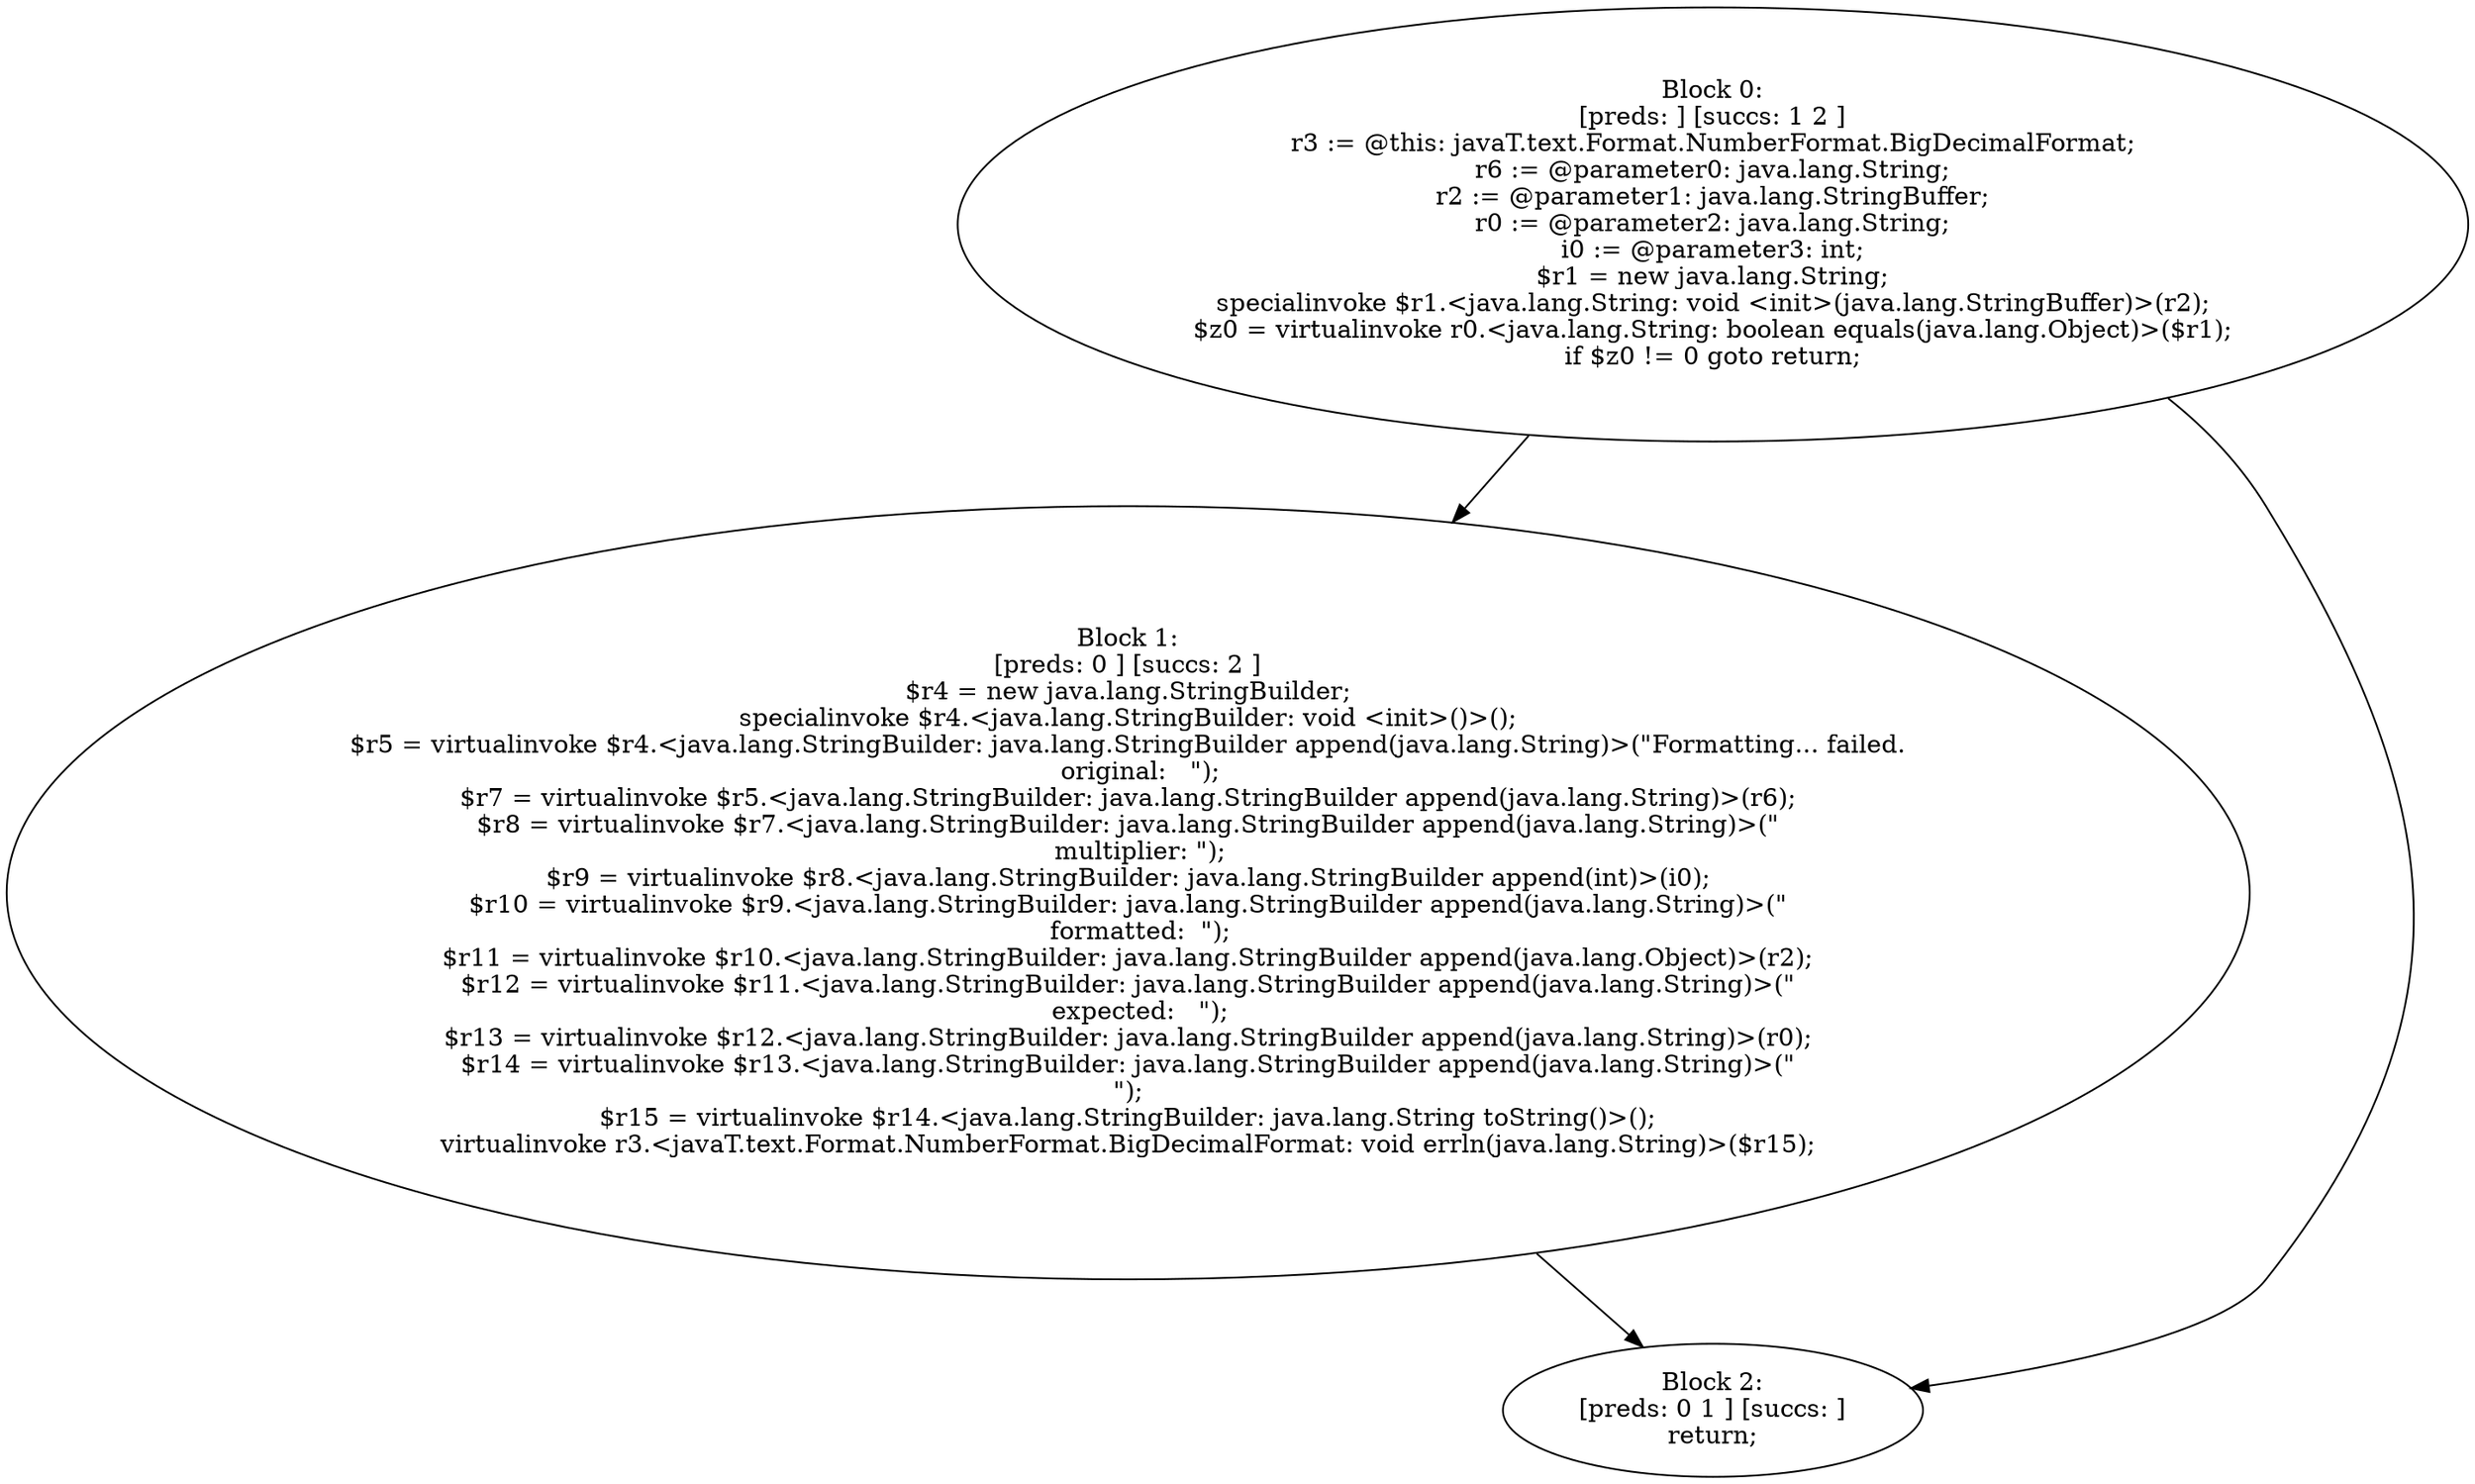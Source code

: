 digraph "unitGraph" {
    "Block 0:
[preds: ] [succs: 1 2 ]
r3 := @this: javaT.text.Format.NumberFormat.BigDecimalFormat;
r6 := @parameter0: java.lang.String;
r2 := @parameter1: java.lang.StringBuffer;
r0 := @parameter2: java.lang.String;
i0 := @parameter3: int;
$r1 = new java.lang.String;
specialinvoke $r1.<java.lang.String: void <init>(java.lang.StringBuffer)>(r2);
$z0 = virtualinvoke r0.<java.lang.String: boolean equals(java.lang.Object)>($r1);
if $z0 != 0 goto return;
"
    "Block 1:
[preds: 0 ] [succs: 2 ]
$r4 = new java.lang.StringBuilder;
specialinvoke $r4.<java.lang.StringBuilder: void <init>()>();
$r5 = virtualinvoke $r4.<java.lang.StringBuilder: java.lang.StringBuilder append(java.lang.String)>(\"Formatting... failed.\n   original:   \");
$r7 = virtualinvoke $r5.<java.lang.StringBuilder: java.lang.StringBuilder append(java.lang.String)>(r6);
$r8 = virtualinvoke $r7.<java.lang.StringBuilder: java.lang.StringBuilder append(java.lang.String)>(\"\n   multiplier: \");
$r9 = virtualinvoke $r8.<java.lang.StringBuilder: java.lang.StringBuilder append(int)>(i0);
$r10 = virtualinvoke $r9.<java.lang.StringBuilder: java.lang.StringBuilder append(java.lang.String)>(\"\n   formatted:  \");
$r11 = virtualinvoke $r10.<java.lang.StringBuilder: java.lang.StringBuilder append(java.lang.Object)>(r2);
$r12 = virtualinvoke $r11.<java.lang.StringBuilder: java.lang.StringBuilder append(java.lang.String)>(\"\n   expected:   \");
$r13 = virtualinvoke $r12.<java.lang.StringBuilder: java.lang.StringBuilder append(java.lang.String)>(r0);
$r14 = virtualinvoke $r13.<java.lang.StringBuilder: java.lang.StringBuilder append(java.lang.String)>(\"\n\");
$r15 = virtualinvoke $r14.<java.lang.StringBuilder: java.lang.String toString()>();
virtualinvoke r3.<javaT.text.Format.NumberFormat.BigDecimalFormat: void errln(java.lang.String)>($r15);
"
    "Block 2:
[preds: 0 1 ] [succs: ]
return;
"
    "Block 0:
[preds: ] [succs: 1 2 ]
r3 := @this: javaT.text.Format.NumberFormat.BigDecimalFormat;
r6 := @parameter0: java.lang.String;
r2 := @parameter1: java.lang.StringBuffer;
r0 := @parameter2: java.lang.String;
i0 := @parameter3: int;
$r1 = new java.lang.String;
specialinvoke $r1.<java.lang.String: void <init>(java.lang.StringBuffer)>(r2);
$z0 = virtualinvoke r0.<java.lang.String: boolean equals(java.lang.Object)>($r1);
if $z0 != 0 goto return;
"->"Block 1:
[preds: 0 ] [succs: 2 ]
$r4 = new java.lang.StringBuilder;
specialinvoke $r4.<java.lang.StringBuilder: void <init>()>();
$r5 = virtualinvoke $r4.<java.lang.StringBuilder: java.lang.StringBuilder append(java.lang.String)>(\"Formatting... failed.\n   original:   \");
$r7 = virtualinvoke $r5.<java.lang.StringBuilder: java.lang.StringBuilder append(java.lang.String)>(r6);
$r8 = virtualinvoke $r7.<java.lang.StringBuilder: java.lang.StringBuilder append(java.lang.String)>(\"\n   multiplier: \");
$r9 = virtualinvoke $r8.<java.lang.StringBuilder: java.lang.StringBuilder append(int)>(i0);
$r10 = virtualinvoke $r9.<java.lang.StringBuilder: java.lang.StringBuilder append(java.lang.String)>(\"\n   formatted:  \");
$r11 = virtualinvoke $r10.<java.lang.StringBuilder: java.lang.StringBuilder append(java.lang.Object)>(r2);
$r12 = virtualinvoke $r11.<java.lang.StringBuilder: java.lang.StringBuilder append(java.lang.String)>(\"\n   expected:   \");
$r13 = virtualinvoke $r12.<java.lang.StringBuilder: java.lang.StringBuilder append(java.lang.String)>(r0);
$r14 = virtualinvoke $r13.<java.lang.StringBuilder: java.lang.StringBuilder append(java.lang.String)>(\"\n\");
$r15 = virtualinvoke $r14.<java.lang.StringBuilder: java.lang.String toString()>();
virtualinvoke r3.<javaT.text.Format.NumberFormat.BigDecimalFormat: void errln(java.lang.String)>($r15);
";
    "Block 0:
[preds: ] [succs: 1 2 ]
r3 := @this: javaT.text.Format.NumberFormat.BigDecimalFormat;
r6 := @parameter0: java.lang.String;
r2 := @parameter1: java.lang.StringBuffer;
r0 := @parameter2: java.lang.String;
i0 := @parameter3: int;
$r1 = new java.lang.String;
specialinvoke $r1.<java.lang.String: void <init>(java.lang.StringBuffer)>(r2);
$z0 = virtualinvoke r0.<java.lang.String: boolean equals(java.lang.Object)>($r1);
if $z0 != 0 goto return;
"->"Block 2:
[preds: 0 1 ] [succs: ]
return;
";
    "Block 1:
[preds: 0 ] [succs: 2 ]
$r4 = new java.lang.StringBuilder;
specialinvoke $r4.<java.lang.StringBuilder: void <init>()>();
$r5 = virtualinvoke $r4.<java.lang.StringBuilder: java.lang.StringBuilder append(java.lang.String)>(\"Formatting... failed.\n   original:   \");
$r7 = virtualinvoke $r5.<java.lang.StringBuilder: java.lang.StringBuilder append(java.lang.String)>(r6);
$r8 = virtualinvoke $r7.<java.lang.StringBuilder: java.lang.StringBuilder append(java.lang.String)>(\"\n   multiplier: \");
$r9 = virtualinvoke $r8.<java.lang.StringBuilder: java.lang.StringBuilder append(int)>(i0);
$r10 = virtualinvoke $r9.<java.lang.StringBuilder: java.lang.StringBuilder append(java.lang.String)>(\"\n   formatted:  \");
$r11 = virtualinvoke $r10.<java.lang.StringBuilder: java.lang.StringBuilder append(java.lang.Object)>(r2);
$r12 = virtualinvoke $r11.<java.lang.StringBuilder: java.lang.StringBuilder append(java.lang.String)>(\"\n   expected:   \");
$r13 = virtualinvoke $r12.<java.lang.StringBuilder: java.lang.StringBuilder append(java.lang.String)>(r0);
$r14 = virtualinvoke $r13.<java.lang.StringBuilder: java.lang.StringBuilder append(java.lang.String)>(\"\n\");
$r15 = virtualinvoke $r14.<java.lang.StringBuilder: java.lang.String toString()>();
virtualinvoke r3.<javaT.text.Format.NumberFormat.BigDecimalFormat: void errln(java.lang.String)>($r15);
"->"Block 2:
[preds: 0 1 ] [succs: ]
return;
";
}

